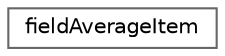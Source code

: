 digraph "Graphical Class Hierarchy"
{
 // LATEX_PDF_SIZE
  bgcolor="transparent";
  edge [fontname=Helvetica,fontsize=10,labelfontname=Helvetica,labelfontsize=10];
  node [fontname=Helvetica,fontsize=10,shape=box,height=0.2,width=0.4];
  rankdir="LR";
  Node0 [id="Node000000",label="fieldAverageItem",height=0.2,width=0.4,color="grey40", fillcolor="white", style="filled",URL="$classFoam_1_1functionObjects_1_1fieldAverageItem.html",tooltip="Helper class to describe what form of averaging to apply. A set will be applied to each base field in..."];
}
